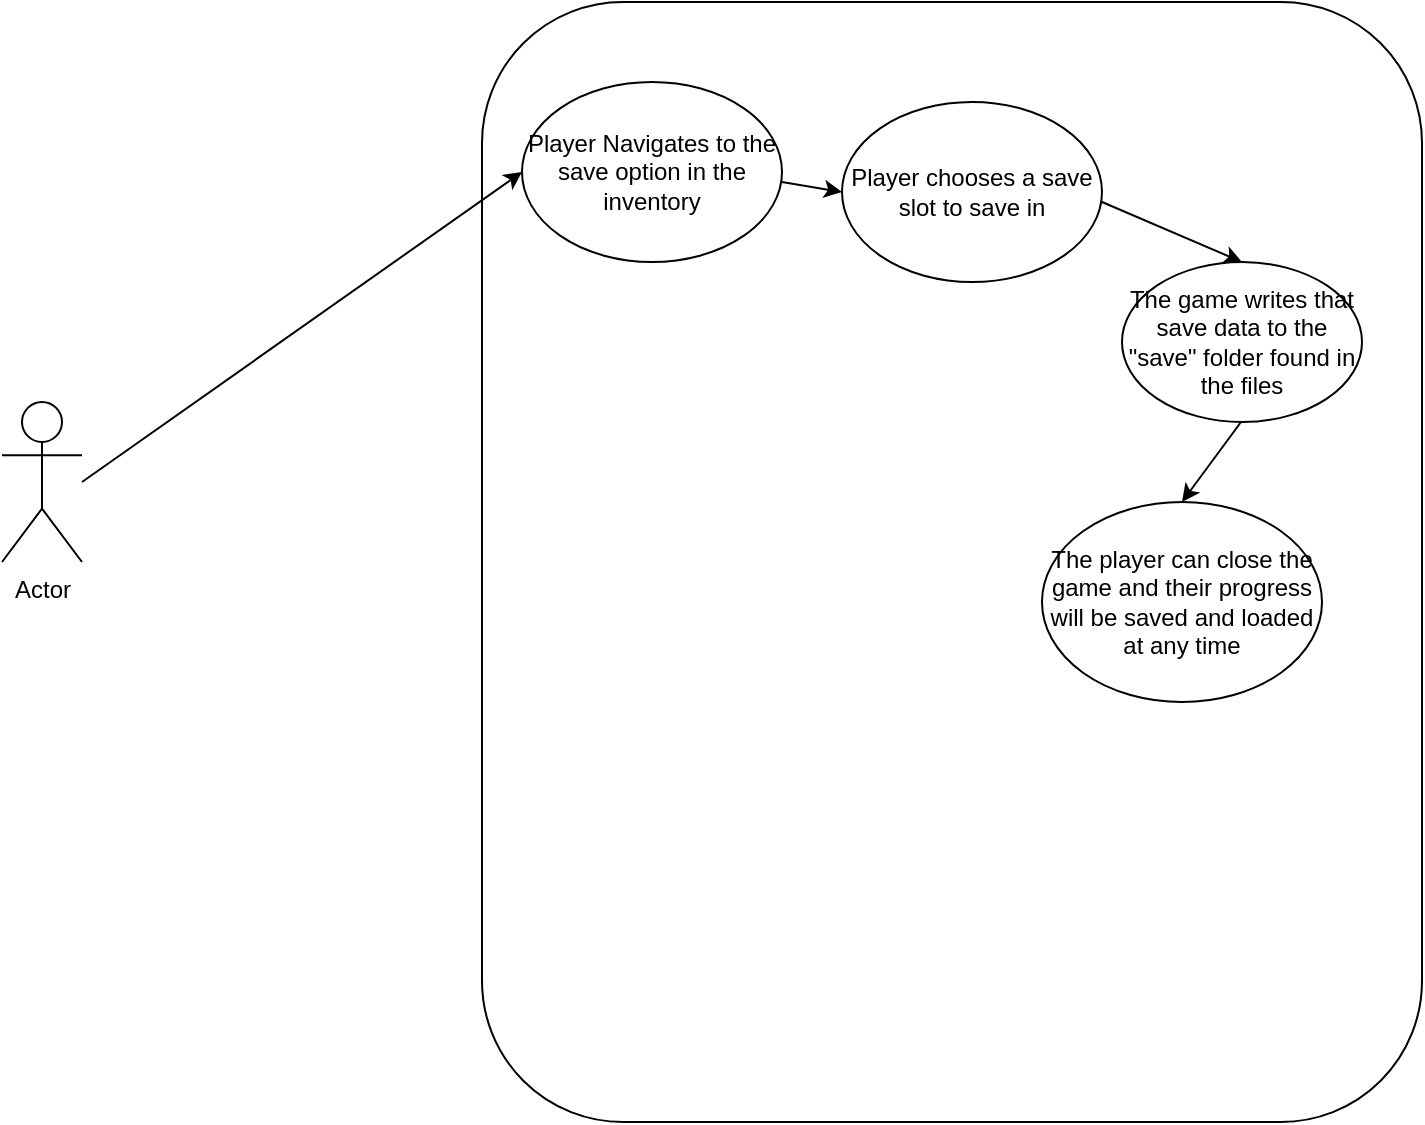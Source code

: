 <mxfile version="25.0.3">
  <diagram name="Page-1" id="G6W4Shuja6il5FKFYwsE">
    <mxGraphModel dx="2074" dy="1142" grid="1" gridSize="10" guides="1" tooltips="1" connect="1" arrows="1" fold="1" page="1" pageScale="1" pageWidth="827" pageHeight="1169" math="0" shadow="0">
      <root>
        <mxCell id="0" />
        <mxCell id="1" parent="0" />
        <mxCell id="HyorO2lDcDcDfFX4XQPU-1" value="Actor" style="shape=umlActor;verticalLabelPosition=bottom;verticalAlign=top;html=1;outlineConnect=0;" vertex="1" parent="1">
          <mxGeometry x="40" y="280" width="40" height="80" as="geometry" />
        </mxCell>
        <mxCell id="HyorO2lDcDcDfFX4XQPU-2" value="" style="rounded=1;whiteSpace=wrap;html=1;" vertex="1" parent="1">
          <mxGeometry x="280" y="80" width="470" height="560" as="geometry" />
        </mxCell>
        <mxCell id="HyorO2lDcDcDfFX4XQPU-3" value="Player Navigates to the save option in the inventory" style="ellipse;whiteSpace=wrap;html=1;" vertex="1" parent="1">
          <mxGeometry x="300" y="120" width="130" height="90" as="geometry" />
        </mxCell>
        <mxCell id="HyorO2lDcDcDfFX4XQPU-4" value="Player chooses a save slot to save in" style="ellipse;whiteSpace=wrap;html=1;" vertex="1" parent="1">
          <mxGeometry x="460" y="130" width="130" height="90" as="geometry" />
        </mxCell>
        <mxCell id="HyorO2lDcDcDfFX4XQPU-5" value="The game writes that save data to the &quot;save&quot; folder found in the files" style="ellipse;whiteSpace=wrap;html=1;" vertex="1" parent="1">
          <mxGeometry x="600" y="210" width="120" height="80" as="geometry" />
        </mxCell>
        <mxCell id="HyorO2lDcDcDfFX4XQPU-6" value="The player can close the game and their progress will be saved and loaded at any time" style="ellipse;whiteSpace=wrap;html=1;" vertex="1" parent="1">
          <mxGeometry x="560" y="330" width="140" height="100" as="geometry" />
        </mxCell>
        <mxCell id="HyorO2lDcDcDfFX4XQPU-7" value="" style="endArrow=classic;html=1;rounded=0;entryX=0;entryY=0.5;entryDx=0;entryDy=0;" edge="1" parent="1" target="HyorO2lDcDcDfFX4XQPU-3">
          <mxGeometry width="50" height="50" relative="1" as="geometry">
            <mxPoint x="80" y="320" as="sourcePoint" />
            <mxPoint x="130" y="270" as="targetPoint" />
          </mxGeometry>
        </mxCell>
        <mxCell id="HyorO2lDcDcDfFX4XQPU-8" value="" style="endArrow=classic;html=1;rounded=0;entryX=0;entryY=0.5;entryDx=0;entryDy=0;" edge="1" parent="1" target="HyorO2lDcDcDfFX4XQPU-4">
          <mxGeometry width="50" height="50" relative="1" as="geometry">
            <mxPoint x="430" y="170" as="sourcePoint" />
            <mxPoint x="480" y="120" as="targetPoint" />
          </mxGeometry>
        </mxCell>
        <mxCell id="HyorO2lDcDcDfFX4XQPU-9" value="" style="endArrow=classic;html=1;rounded=0;entryX=0.5;entryY=0;entryDx=0;entryDy=0;" edge="1" parent="1" target="HyorO2lDcDcDfFX4XQPU-6">
          <mxGeometry width="50" height="50" relative="1" as="geometry">
            <mxPoint x="659.5" y="290" as="sourcePoint" />
            <mxPoint x="659.5" y="340" as="targetPoint" />
          </mxGeometry>
        </mxCell>
        <mxCell id="HyorO2lDcDcDfFX4XQPU-10" value="" style="endArrow=classic;html=1;rounded=0;entryX=0.5;entryY=0;entryDx=0;entryDy=0;" edge="1" parent="1" target="HyorO2lDcDcDfFX4XQPU-5">
          <mxGeometry width="50" height="50" relative="1" as="geometry">
            <mxPoint x="590" y="180" as="sourcePoint" />
            <mxPoint x="640" y="130" as="targetPoint" />
          </mxGeometry>
        </mxCell>
      </root>
    </mxGraphModel>
  </diagram>
</mxfile>
